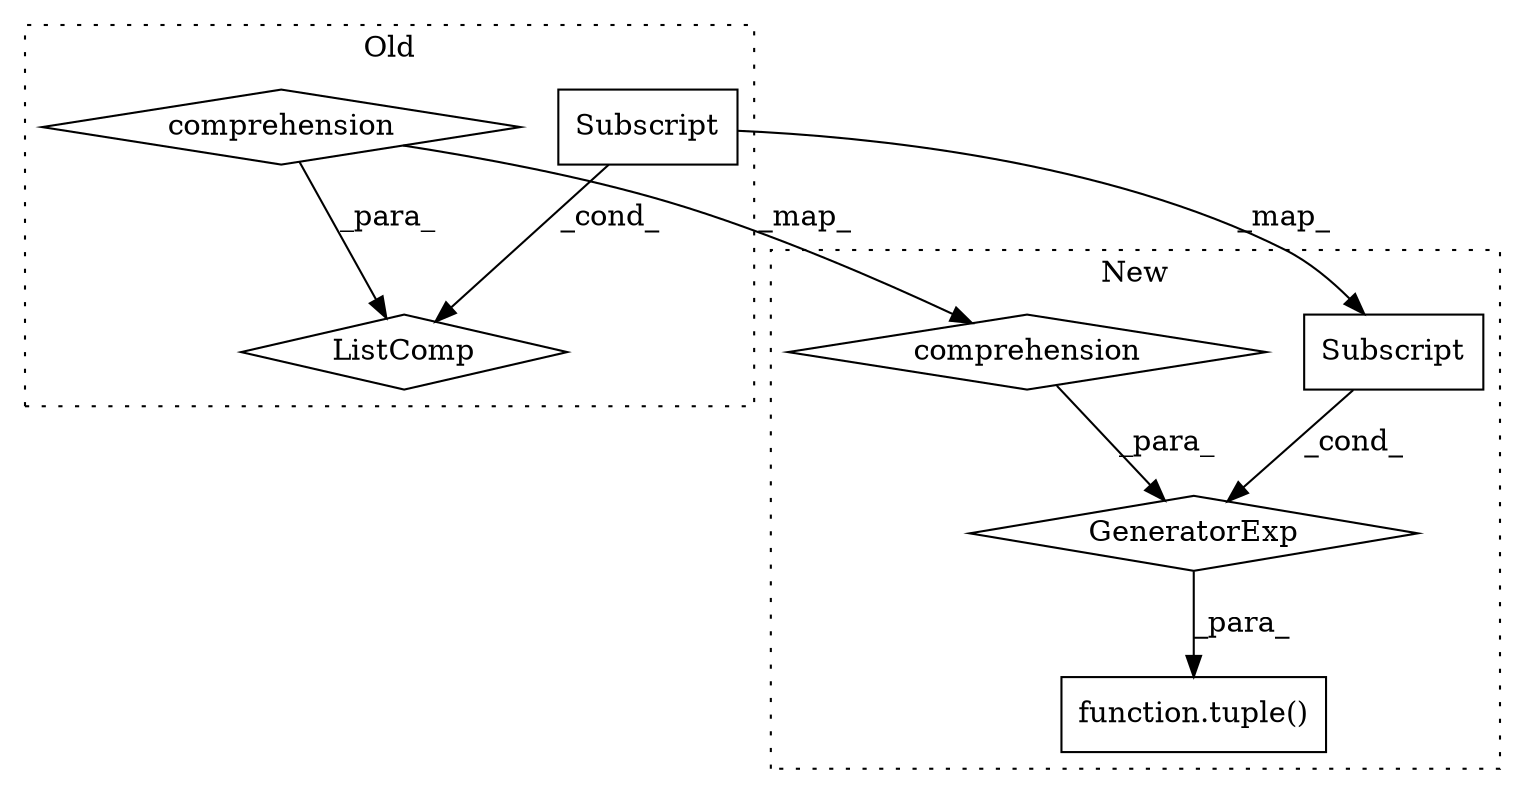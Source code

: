 digraph G {
subgraph cluster0 {
1 [label="ListComp" a="106" s="8026" l="31" shape="diamond"];
4 [label="comprehension" a="45" s="8043" l="3" shape="diamond"];
6 [label="Subscript" a="63" s="8027,0" l="15,0" shape="box"];
label = "Old";
style="dotted";
}
subgraph cluster1 {
2 [label="GeneratorExp" a="55" s="8495" l="4" shape="diamond"];
3 [label="comprehension" a="45" s="8511" l="3" shape="diamond"];
5 [label="function.tuple()" a="75" s="8489,8499" l="6,26" shape="box"];
7 [label="Subscript" a="63" s="8495,0" l="15,0" shape="box"];
label = "New";
style="dotted";
}
2 -> 5 [label="_para_"];
3 -> 2 [label="_para_"];
4 -> 3 [label="_map_"];
4 -> 1 [label="_para_"];
6 -> 1 [label="_cond_"];
6 -> 7 [label="_map_"];
7 -> 2 [label="_cond_"];
}